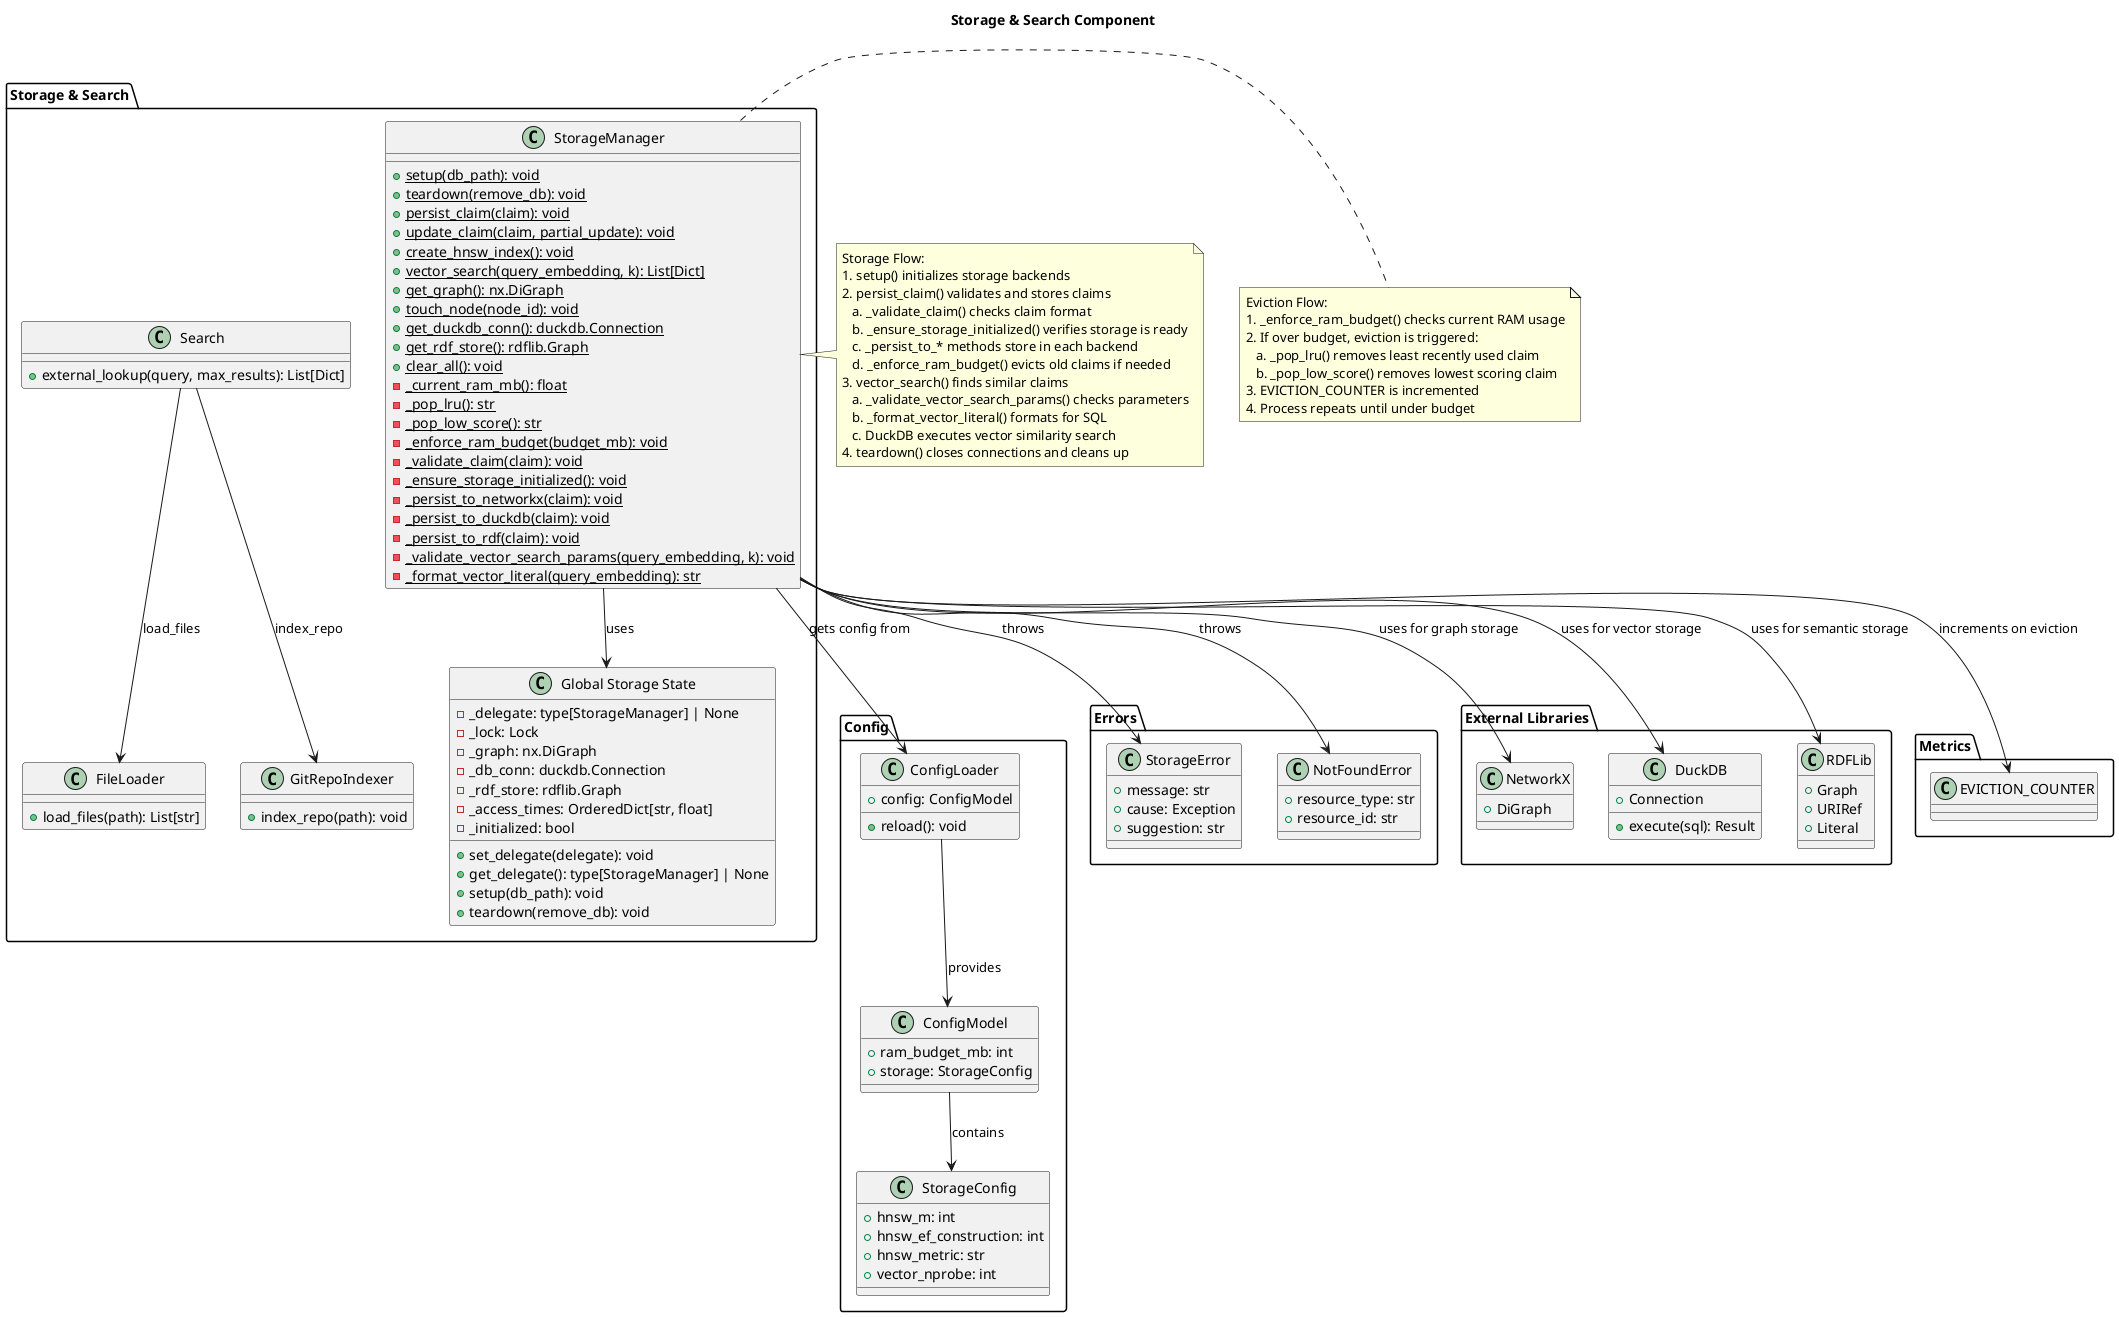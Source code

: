 @startuml
title Storage & Search Component

package "Storage & Search" {
  class StorageManager {
    + {static} setup(db_path): void
    + {static} teardown(remove_db): void
    + {static} persist_claim(claim): void
    + {static} update_claim(claim, partial_update): void
    + {static} create_hnsw_index(): void
    + {static} vector_search(query_embedding, k): List[Dict]
    + {static} get_graph(): nx.DiGraph
    + {static} touch_node(node_id): void
    + {static} get_duckdb_conn(): duckdb.Connection
    + {static} get_rdf_store(): rdflib.Graph
    + {static} clear_all(): void
    - {static} _current_ram_mb(): float
    - {static} _pop_lru(): str
    - {static} _pop_low_score(): str
    - {static} _enforce_ram_budget(budget_mb): void
    - {static} _validate_claim(claim): void
    - {static} _ensure_storage_initialized(): void
    - {static} _persist_to_networkx(claim): void
    - {static} _persist_to_duckdb(claim): void
    - {static} _persist_to_rdf(claim): void
    - {static} _validate_vector_search_params(query_embedding, k): void
    - {static} _format_vector_literal(query_embedding): str
  }

  class FileLoader {
    + load_files(path): List[str]
  }

  class GitRepoIndexer {
    + index_repo(path): void
  }

  class Search {
    + external_lookup(query, max_results): List[Dict]
  }

  class "Global Storage State" as GlobalState {
    - _delegate: type[StorageManager] | None
    - _lock: Lock
    - _graph: nx.DiGraph
    - _db_conn: duckdb.Connection
    - _rdf_store: rdflib.Graph
    - _access_times: OrderedDict[str, float]
    - _initialized: bool
    + set_delegate(delegate): void
    + get_delegate(): type[StorageManager] | None
    + setup(db_path): void
    + teardown(remove_db): void
  }
}

package "Config" {
  class ConfigLoader {
    + config: ConfigModel
    + reload(): void
  }

  class ConfigModel {
    + ram_budget_mb: int
    + storage: StorageConfig
  }

  class StorageConfig {
    + hnsw_m: int
    + hnsw_ef_construction: int
    + hnsw_metric: str
    + vector_nprobe: int
  }
}

package "Errors" {
  class StorageError {
    + message: str
    + cause: Exception
    + suggestion: str
  }

  class NotFoundError {
    + resource_type: str
    + resource_id: str
  }
}

package "External Libraries" {
  class "NetworkX" as NetworkX {
    + DiGraph
  }

  class "DuckDB" as DuckDB {
    + Connection
    + execute(sql): Result
  }

  class "RDFLib" as RDFLib {
    + Graph
    + URIRef
    + Literal
  }
}

package "Metrics" {
  class "EVICTION_COUNTER" as EvictionCounter
}

' Relationships
StorageManager --> GlobalState : uses
StorageManager --> ConfigLoader : gets config from
StorageManager --> StorageError : throws
StorageManager --> NotFoundError : throws
StorageManager --> NetworkX : uses for graph storage
StorageManager --> DuckDB : uses for vector storage
StorageManager --> RDFLib : uses for semantic storage
StorageManager --> EvictionCounter : increments on eviction

Search --> FileLoader : load_files
Search --> GitRepoIndexer : index_repo

ConfigLoader --> ConfigModel : provides
ConfigModel --> StorageConfig : contains

' Storage flow
note right of StorageManager
  Storage Flow:
  1. setup() initializes storage backends
  2. persist_claim() validates and stores claims
     a. _validate_claim() checks claim format
     b. _ensure_storage_initialized() verifies storage is ready
     c. _persist_to_* methods store in each backend
     d. _enforce_ram_budget() evicts old claims if needed
  3. vector_search() finds similar claims
     a. _validate_vector_search_params() checks parameters
     b. _format_vector_literal() formats for SQL
     c. DuckDB executes vector similarity search
  4. teardown() closes connections and cleans up
end note

' Eviction flow
note right of StorageManager
  Eviction Flow:
  1. _enforce_ram_budget() checks current RAM usage
  2. If over budget, eviction is triggered:
     a. _pop_lru() removes least recently used claim
     b. _pop_low_score() removes lowest scoring claim
  3. EVICTION_COUNTER is incremented
  4. Process repeats until under budget
end note

@enduml